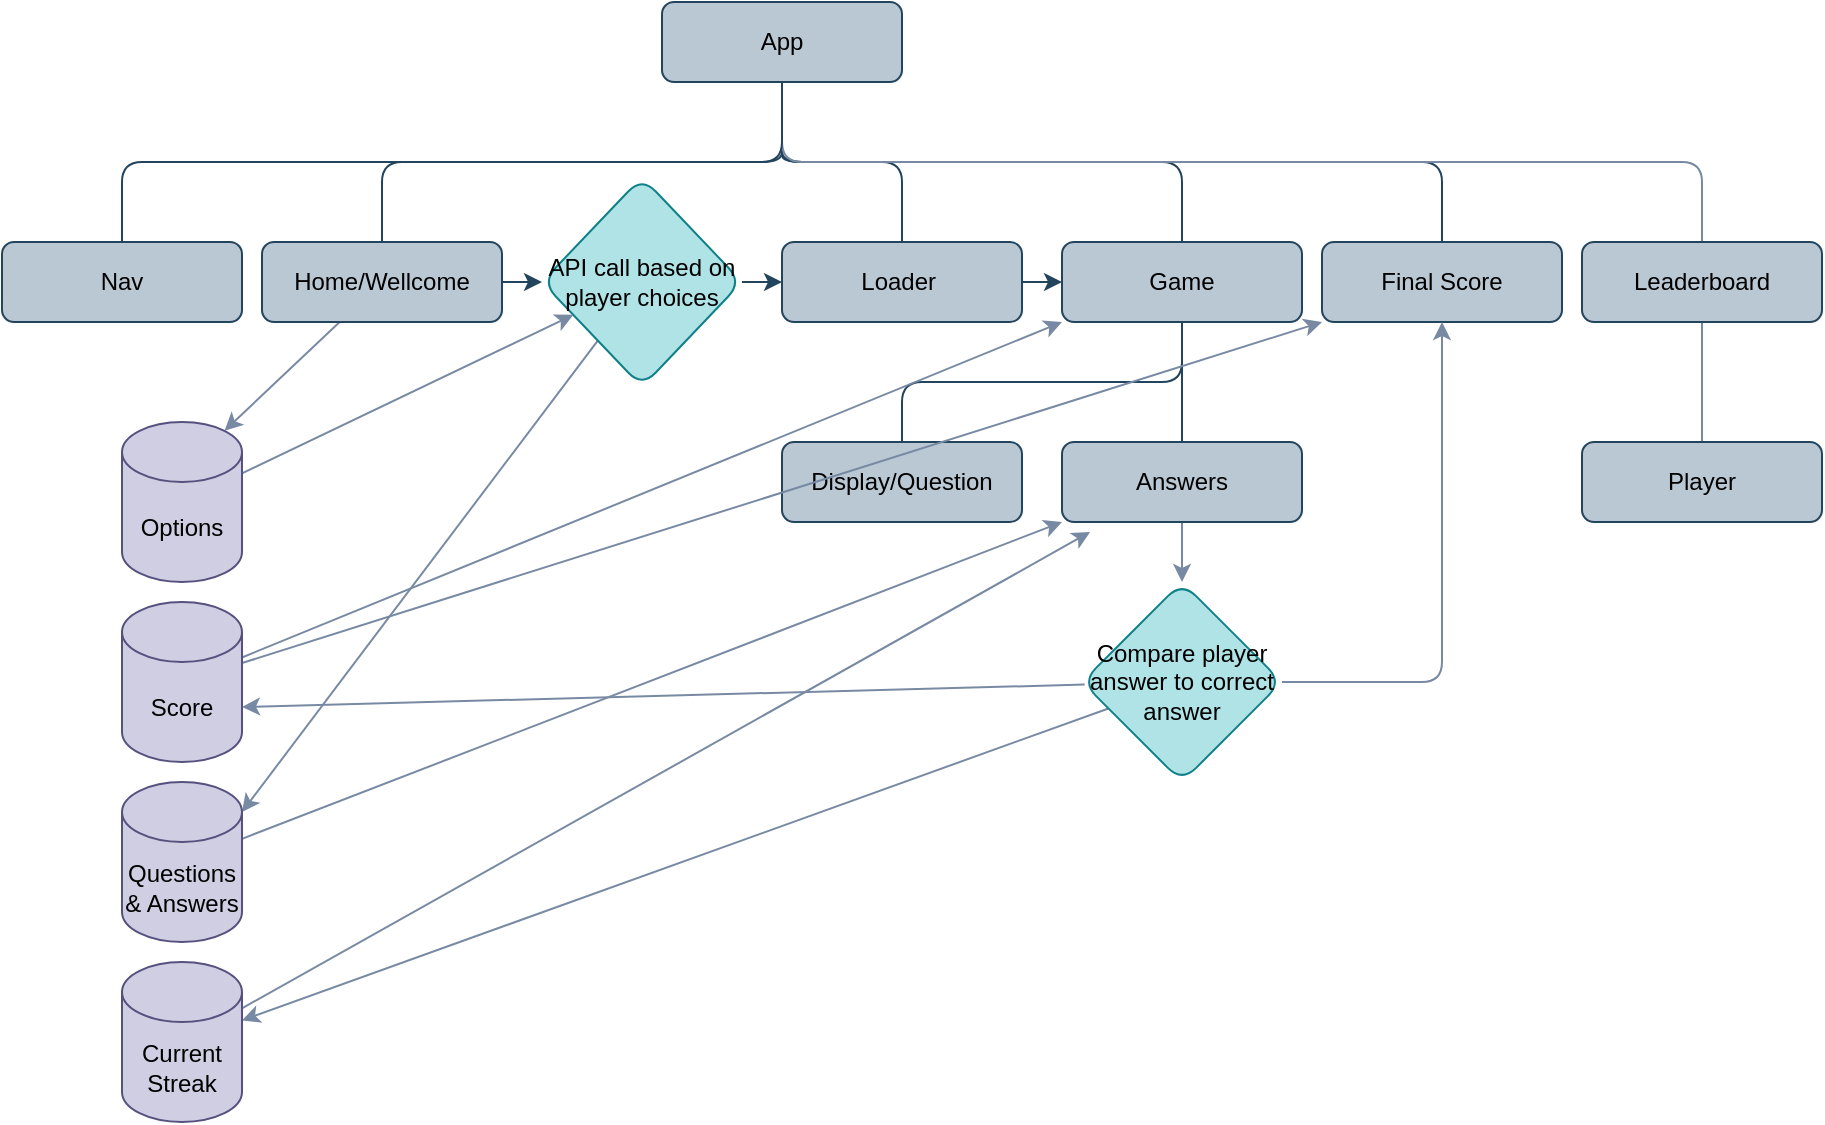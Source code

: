 <mxfile version="15.6.5" type="device"><diagram id="C5RBs43oDa-KdzZeNtuy" name="Page-1"><mxGraphModel dx="1024" dy="804" grid="1" gridSize="10" guides="1" tooltips="1" connect="1" arrows="1" fold="1" page="1" pageScale="1" pageWidth="1169" pageHeight="1654" math="0" shadow="0"><root><mxCell id="WIyWlLk6GJQsqaUBKTNV-0"/><mxCell id="WIyWlLk6GJQsqaUBKTNV-1" parent="WIyWlLk6GJQsqaUBKTNV-0"/><mxCell id="nAD_mk_o8a4FUwYRXqwt-26" value="" style="edgeStyle=orthogonalEdgeStyle;sketch=0;orthogonalLoop=1;jettySize=auto;html=1;labelBackgroundColor=none;fontColor=#46495D;strokeColor=#23445d;fillColor=#bac8d3;" edge="1" parent="WIyWlLk6GJQsqaUBKTNV-1" source="WIyWlLk6GJQsqaUBKTNV-7" target="nAD_mk_o8a4FUwYRXqwt-25"><mxGeometry relative="1" as="geometry"/></mxCell><mxCell id="nAD_mk_o8a4FUwYRXqwt-61" style="edgeStyle=none;rounded=0;sketch=0;orthogonalLoop=1;jettySize=auto;html=1;entryX=0.855;entryY=0;entryDx=0;entryDy=4.35;entryPerimeter=0;labelBackgroundColor=none;fontColor=default;endArrow=classic;endFill=1;strokeColor=#788AA3;fillColor=#B2C9AB;" edge="1" parent="WIyWlLk6GJQsqaUBKTNV-1" source="WIyWlLk6GJQsqaUBKTNV-7" target="nAD_mk_o8a4FUwYRXqwt-60"><mxGeometry relative="1" as="geometry"/></mxCell><mxCell id="WIyWlLk6GJQsqaUBKTNV-7" value="Home/Wellcome&lt;br&gt;" style="whiteSpace=wrap;html=1;fontSize=12;glass=0;strokeWidth=1;shadow=0;fillColor=#bac8d3;strokeColor=#23445d;rounded=1;labelBackgroundColor=none;fontColor=default;" parent="WIyWlLk6GJQsqaUBKTNV-1" vertex="1"><mxGeometry x="140" y="140" width="120" height="40" as="geometry"/></mxCell><mxCell id="nAD_mk_o8a4FUwYRXqwt-18" value="" style="edgeStyle=orthogonalEdgeStyle;sketch=0;orthogonalLoop=1;jettySize=auto;html=1;labelBackgroundColor=default;fontColor=#46495D;strokeColor=#23445d;fillColor=#bac8d3;endArrow=none;endFill=0;" edge="1" parent="WIyWlLk6GJQsqaUBKTNV-1" target="WIyWlLk6GJQsqaUBKTNV-7"><mxGeometry relative="1" as="geometry"><mxPoint x="400" y="90" as="sourcePoint"/><Array as="points"><mxPoint x="400" y="100"/><mxPoint x="200" y="100"/></Array></mxGeometry></mxCell><mxCell id="nAD_mk_o8a4FUwYRXqwt-35" value="" style="edgeStyle=orthogonalEdgeStyle;sketch=0;orthogonalLoop=1;jettySize=auto;html=1;labelBackgroundColor=default;fontColor=#46495D;strokeColor=#23445d;fillColor=#bac8d3;endArrow=none;endFill=0;" edge="1" parent="WIyWlLk6GJQsqaUBKTNV-1" target="nAD_mk_o8a4FUwYRXqwt-27"><mxGeometry relative="1" as="geometry"><mxPoint x="400" y="90" as="sourcePoint"/><Array as="points"><mxPoint x="400" y="100"/><mxPoint x="460" y="100"/></Array></mxGeometry></mxCell><mxCell id="nAD_mk_o8a4FUwYRXqwt-36" value="" style="edgeStyle=orthogonalEdgeStyle;sketch=0;orthogonalLoop=1;jettySize=auto;html=1;labelBackgroundColor=default;fontColor=#46495D;strokeColor=#23445d;fillColor=#bac8d3;entryX=0.5;entryY=0;entryDx=0;entryDy=0;endArrow=none;endFill=0;" edge="1" parent="WIyWlLk6GJQsqaUBKTNV-1" target="nAD_mk_o8a4FUwYRXqwt-33"><mxGeometry relative="1" as="geometry"><mxPoint x="400" y="93" as="sourcePoint"/><Array as="points"><mxPoint x="400" y="100"/><mxPoint x="600" y="100"/></Array></mxGeometry></mxCell><mxCell id="nAD_mk_o8a4FUwYRXqwt-41" style="edgeStyle=orthogonalEdgeStyle;sketch=0;orthogonalLoop=1;jettySize=auto;html=1;labelBackgroundColor=default;fontColor=#46495D;endArrow=none;endFill=0;strokeColor=#23445d;fillColor=#bac8d3;" edge="1" parent="WIyWlLk6GJQsqaUBKTNV-1" target="nAD_mk_o8a4FUwYRXqwt-39"><mxGeometry relative="1" as="geometry"><mxPoint x="400" y="90" as="sourcePoint"/><Array as="points"><mxPoint x="400" y="100"/><mxPoint x="730" y="100"/></Array></mxGeometry></mxCell><mxCell id="nAD_mk_o8a4FUwYRXqwt-64" style="edgeStyle=orthogonalEdgeStyle;sketch=0;orthogonalLoop=1;jettySize=auto;html=1;entryX=0.5;entryY=0;entryDx=0;entryDy=0;labelBackgroundColor=none;fontColor=default;endArrow=none;endFill=0;strokeColor=none;fillColor=#B2C9AB;rounded=1;" edge="1" parent="WIyWlLk6GJQsqaUBKTNV-1" source="nAD_mk_o8a4FUwYRXqwt-0" target="nAD_mk_o8a4FUwYRXqwt-63"><mxGeometry relative="1" as="geometry"><Array as="points"><mxPoint x="400" y="100"/><mxPoint x="760" y="100"/></Array></mxGeometry></mxCell><mxCell id="nAD_mk_o8a4FUwYRXqwt-65" style="edgeStyle=orthogonalEdgeStyle;rounded=1;sketch=0;orthogonalLoop=1;jettySize=auto;html=1;entryX=0.5;entryY=0;entryDx=0;entryDy=0;labelBackgroundColor=none;fontColor=default;endArrow=none;endFill=0;strokeColor=#788AA3;fillColor=#B2C9AB;" edge="1" parent="WIyWlLk6GJQsqaUBKTNV-1" source="nAD_mk_o8a4FUwYRXqwt-0" target="nAD_mk_o8a4FUwYRXqwt-63"><mxGeometry relative="1" as="geometry"><Array as="points"><mxPoint x="400" y="100"/><mxPoint x="860" y="100"/></Array></mxGeometry></mxCell><mxCell id="nAD_mk_o8a4FUwYRXqwt-0" value="App" style="whiteSpace=wrap;html=1;fillColor=#bac8d3;strokeColor=#23445d;rounded=1;fontColor=default;" vertex="1" parent="WIyWlLk6GJQsqaUBKTNV-1"><mxGeometry x="340" y="20" width="120" height="40" as="geometry"/></mxCell><mxCell id="nAD_mk_o8a4FUwYRXqwt-2" value="Nav" style="whiteSpace=wrap;html=1;fillColor=#bac8d3;strokeColor=#23445d;rounded=1;fontColor=default;labelBackgroundColor=none;" vertex="1" parent="WIyWlLk6GJQsqaUBKTNV-1"><mxGeometry x="10" y="140" width="120" height="40" as="geometry"/></mxCell><mxCell id="nAD_mk_o8a4FUwYRXqwt-20" value="" style="edgeStyle=orthogonalEdgeStyle;sketch=0;orthogonalLoop=1;jettySize=auto;html=1;labelBackgroundColor=default;fontColor=#46495D;strokeColor=#23445d;fillColor=#bac8d3;entryX=0.5;entryY=0;entryDx=0;entryDy=0;exitX=0.5;exitY=1;exitDx=0;exitDy=0;endArrow=none;endFill=0;" edge="1" parent="WIyWlLk6GJQsqaUBKTNV-1" source="nAD_mk_o8a4FUwYRXqwt-0" target="nAD_mk_o8a4FUwYRXqwt-2"><mxGeometry relative="1" as="geometry"><mxPoint x="400" y="90" as="sourcePoint"/><mxPoint x="470" y="140" as="targetPoint"/><Array as="points"><mxPoint x="400" y="100"/><mxPoint x="70" y="100"/></Array></mxGeometry></mxCell><mxCell id="nAD_mk_o8a4FUwYRXqwt-32" value="" style="edgeStyle=orthogonalEdgeStyle;sketch=0;orthogonalLoop=1;jettySize=auto;html=1;labelBackgroundColor=none;fontColor=#46495D;strokeColor=#23445d;fillColor=#bac8d3;" edge="1" parent="WIyWlLk6GJQsqaUBKTNV-1" source="nAD_mk_o8a4FUwYRXqwt-25" target="nAD_mk_o8a4FUwYRXqwt-27"><mxGeometry relative="1" as="geometry"/></mxCell><mxCell id="nAD_mk_o8a4FUwYRXqwt-59" style="edgeStyle=none;rounded=0;sketch=0;orthogonalLoop=1;jettySize=auto;html=1;entryX=1;entryY=0;entryDx=0;entryDy=15;entryPerimeter=0;labelBackgroundColor=none;fontColor=default;endArrow=classic;endFill=1;strokeColor=#788AA3;fillColor=#B2C9AB;" edge="1" parent="WIyWlLk6GJQsqaUBKTNV-1" source="nAD_mk_o8a4FUwYRXqwt-25" target="nAD_mk_o8a4FUwYRXqwt-49"><mxGeometry relative="1" as="geometry"/></mxCell><mxCell id="nAD_mk_o8a4FUwYRXqwt-25" value="API call based on player choices" style="rhombus;whiteSpace=wrap;html=1;sketch=0;strokeColor=#0e8088;fillColor=#b0e3e6;rounded=1;fontColor=default;labelBackgroundColor=none;" vertex="1" parent="WIyWlLk6GJQsqaUBKTNV-1"><mxGeometry x="280" y="107.5" width="100" height="105" as="geometry"/></mxCell><mxCell id="nAD_mk_o8a4FUwYRXqwt-34" value="" style="edgeStyle=orthogonalEdgeStyle;sketch=0;orthogonalLoop=1;jettySize=auto;html=1;labelBackgroundColor=none;fontColor=#46495D;strokeColor=#23445d;fillColor=#bac8d3;" edge="1" parent="WIyWlLk6GJQsqaUBKTNV-1" source="nAD_mk_o8a4FUwYRXqwt-27" target="nAD_mk_o8a4FUwYRXqwt-33"><mxGeometry relative="1" as="geometry"/></mxCell><mxCell id="nAD_mk_o8a4FUwYRXqwt-27" value="Loader&amp;nbsp;" style="whiteSpace=wrap;html=1;sketch=0;strokeColor=#23445d;fillColor=#bac8d3;rounded=1;fontColor=default;labelBackgroundColor=none;" vertex="1" parent="WIyWlLk6GJQsqaUBKTNV-1"><mxGeometry x="400" y="140" width="120" height="40" as="geometry"/></mxCell><mxCell id="nAD_mk_o8a4FUwYRXqwt-46" value="" style="edgeStyle=orthogonalEdgeStyle;rounded=1;sketch=0;orthogonalLoop=1;jettySize=auto;html=1;labelBackgroundColor=none;fontColor=#46495D;endArrow=classic;endFill=1;strokeColor=#788AA3;fillColor=#B2C9AB;" edge="1" parent="WIyWlLk6GJQsqaUBKTNV-1" source="nAD_mk_o8a4FUwYRXqwt-30" target="nAD_mk_o8a4FUwYRXqwt-45"><mxGeometry relative="1" as="geometry"/></mxCell><mxCell id="nAD_mk_o8a4FUwYRXqwt-30" value="Answers" style="whiteSpace=wrap;html=1;sketch=0;strokeColor=#23445d;fillColor=#bac8d3;rounded=1;fontColor=default;labelBackgroundColor=none;" vertex="1" parent="WIyWlLk6GJQsqaUBKTNV-1"><mxGeometry x="540" y="240" width="120" height="40" as="geometry"/></mxCell><mxCell id="nAD_mk_o8a4FUwYRXqwt-42" value="" style="edgeStyle=orthogonalEdgeStyle;sketch=0;orthogonalLoop=1;jettySize=auto;html=1;labelBackgroundColor=none;fontColor=#46495D;endArrow=none;endFill=0;strokeColor=#23445d;fillColor=#bac8d3;" edge="1" parent="WIyWlLk6GJQsqaUBKTNV-1" source="nAD_mk_o8a4FUwYRXqwt-33" target="nAD_mk_o8a4FUwYRXqwt-30"><mxGeometry relative="1" as="geometry"/></mxCell><mxCell id="nAD_mk_o8a4FUwYRXqwt-43" style="edgeStyle=orthogonalEdgeStyle;sketch=0;orthogonalLoop=1;jettySize=auto;html=1;entryX=0.5;entryY=0;entryDx=0;entryDy=0;labelBackgroundColor=none;fontColor=#46495D;endArrow=none;endFill=0;strokeColor=#23445d;fillColor=#bac8d3;" edge="1" parent="WIyWlLk6GJQsqaUBKTNV-1" source="nAD_mk_o8a4FUwYRXqwt-33" target="nAD_mk_o8a4FUwYRXqwt-38"><mxGeometry relative="1" as="geometry"><Array as="points"><mxPoint x="600" y="210"/><mxPoint x="460" y="210"/></Array></mxGeometry></mxCell><mxCell id="nAD_mk_o8a4FUwYRXqwt-33" value="Game" style="whiteSpace=wrap;html=1;sketch=0;strokeColor=#23445d;fillColor=#bac8d3;rounded=1;fontColor=default;labelBackgroundColor=none;" vertex="1" parent="WIyWlLk6GJQsqaUBKTNV-1"><mxGeometry x="540" y="140" width="120" height="40" as="geometry"/></mxCell><mxCell id="nAD_mk_o8a4FUwYRXqwt-38" value="Display/Question" style="whiteSpace=wrap;html=1;sketch=0;strokeColor=#23445d;fillColor=#bac8d3;rounded=1;fontColor=default;labelBackgroundColor=none;" vertex="1" parent="WIyWlLk6GJQsqaUBKTNV-1"><mxGeometry x="400" y="240" width="120" height="40" as="geometry"/></mxCell><mxCell id="nAD_mk_o8a4FUwYRXqwt-39" value="Final Score" style="whiteSpace=wrap;html=1;sketch=0;strokeColor=#23445d;fillColor=#bac8d3;rounded=1;fontColor=default;labelBackgroundColor=none;" vertex="1" parent="WIyWlLk6GJQsqaUBKTNV-1"><mxGeometry x="670" y="140" width="120" height="40" as="geometry"/></mxCell><mxCell id="nAD_mk_o8a4FUwYRXqwt-47" style="edgeStyle=orthogonalEdgeStyle;rounded=1;sketch=0;orthogonalLoop=1;jettySize=auto;html=1;entryX=0.5;entryY=1;entryDx=0;entryDy=0;labelBackgroundColor=default;fontColor=#46495D;endArrow=classic;endFill=1;strokeColor=#788AA3;fillColor=#B2C9AB;" edge="1" parent="WIyWlLk6GJQsqaUBKTNV-1" source="nAD_mk_o8a4FUwYRXqwt-45" target="nAD_mk_o8a4FUwYRXqwt-39"><mxGeometry relative="1" as="geometry"/></mxCell><mxCell id="nAD_mk_o8a4FUwYRXqwt-57" style="edgeStyle=none;rounded=0;sketch=0;orthogonalLoop=1;jettySize=auto;html=1;entryX=1;entryY=0;entryDx=0;entryDy=52.5;entryPerimeter=0;labelBackgroundColor=none;fontColor=default;endArrow=classic;endFill=1;strokeColor=#788AA3;fillColor=#B2C9AB;" edge="1" parent="WIyWlLk6GJQsqaUBKTNV-1" source="nAD_mk_o8a4FUwYRXqwt-45" target="nAD_mk_o8a4FUwYRXqwt-48"><mxGeometry relative="1" as="geometry"/></mxCell><mxCell id="nAD_mk_o8a4FUwYRXqwt-58" style="edgeStyle=none;rounded=0;sketch=0;orthogonalLoop=1;jettySize=auto;html=1;labelBackgroundColor=none;fontColor=default;endArrow=classic;endFill=1;strokeColor=#788AA3;fillColor=#B2C9AB;" edge="1" parent="WIyWlLk6GJQsqaUBKTNV-1" source="nAD_mk_o8a4FUwYRXqwt-45" target="nAD_mk_o8a4FUwYRXqwt-50"><mxGeometry relative="1" as="geometry"/></mxCell><mxCell id="nAD_mk_o8a4FUwYRXqwt-45" value="Compare player answer to correct answer" style="rhombus;whiteSpace=wrap;html=1;rounded=1;sketch=0;strokeColor=#0e8088;fillColor=#b0e3e6;fontColor=default;labelBackgroundColor=none;" vertex="1" parent="WIyWlLk6GJQsqaUBKTNV-1"><mxGeometry x="550" y="310" width="100" height="100" as="geometry"/></mxCell><mxCell id="nAD_mk_o8a4FUwYRXqwt-51" style="rounded=0;sketch=0;orthogonalLoop=1;jettySize=auto;html=1;entryX=0;entryY=1;entryDx=0;entryDy=0;labelBackgroundColor=default;fontColor=#46495D;endArrow=classic;endFill=1;strokeColor=#788AA3;fillColor=#B2C9AB;" edge="1" parent="WIyWlLk6GJQsqaUBKTNV-1" source="nAD_mk_o8a4FUwYRXqwt-48" target="nAD_mk_o8a4FUwYRXqwt-33"><mxGeometry relative="1" as="geometry"/></mxCell><mxCell id="nAD_mk_o8a4FUwYRXqwt-52" style="edgeStyle=none;rounded=0;sketch=0;orthogonalLoop=1;jettySize=auto;html=1;entryX=0;entryY=1;entryDx=0;entryDy=0;labelBackgroundColor=default;fontColor=default;endArrow=classic;endFill=1;strokeColor=#788AA3;fillColor=#B2C9AB;" edge="1" parent="WIyWlLk6GJQsqaUBKTNV-1" source="nAD_mk_o8a4FUwYRXqwt-48" target="nAD_mk_o8a4FUwYRXqwt-39"><mxGeometry relative="1" as="geometry"/></mxCell><mxCell id="nAD_mk_o8a4FUwYRXqwt-48" value="Score" style="shape=cylinder3;whiteSpace=wrap;html=1;boundedLbl=1;backgroundOutline=1;size=15;rounded=1;sketch=0;strokeColor=#56517e;fillColor=#d0cee2;fontColor=default;" vertex="1" parent="WIyWlLk6GJQsqaUBKTNV-1"><mxGeometry x="70" y="320" width="60" height="80" as="geometry"/></mxCell><mxCell id="nAD_mk_o8a4FUwYRXqwt-53" style="edgeStyle=none;rounded=0;sketch=0;orthogonalLoop=1;jettySize=auto;html=1;entryX=0;entryY=1;entryDx=0;entryDy=0;labelBackgroundColor=default;fontColor=default;endArrow=classic;endFill=1;strokeColor=#788AA3;fillColor=#B2C9AB;" edge="1" parent="WIyWlLk6GJQsqaUBKTNV-1" source="nAD_mk_o8a4FUwYRXqwt-49" target="nAD_mk_o8a4FUwYRXqwt-30"><mxGeometry relative="1" as="geometry"/></mxCell><mxCell id="nAD_mk_o8a4FUwYRXqwt-49" value="Questions &amp;amp; Answers" style="shape=cylinder3;whiteSpace=wrap;html=1;boundedLbl=1;backgroundOutline=1;size=15;rounded=1;sketch=0;strokeColor=#56517e;fillColor=#d0cee2;fontColor=default;" vertex="1" parent="WIyWlLk6GJQsqaUBKTNV-1"><mxGeometry x="70" y="410" width="60" height="80" as="geometry"/></mxCell><mxCell id="nAD_mk_o8a4FUwYRXqwt-55" style="edgeStyle=none;rounded=0;sketch=0;orthogonalLoop=1;jettySize=auto;html=1;entryX=0.117;entryY=1.125;entryDx=0;entryDy=0;entryPerimeter=0;labelBackgroundColor=default;fontColor=default;endArrow=classic;endFill=1;strokeColor=#788AA3;fillColor=#B2C9AB;" edge="1" parent="WIyWlLk6GJQsqaUBKTNV-1" source="nAD_mk_o8a4FUwYRXqwt-50" target="nAD_mk_o8a4FUwYRXqwt-30"><mxGeometry relative="1" as="geometry"/></mxCell><mxCell id="nAD_mk_o8a4FUwYRXqwt-50" value="Current Streak&lt;br&gt;" style="shape=cylinder3;whiteSpace=wrap;html=1;boundedLbl=1;backgroundOutline=1;size=15;rounded=1;sketch=0;strokeColor=#56517e;fillColor=#d0cee2;fontColor=default;" vertex="1" parent="WIyWlLk6GJQsqaUBKTNV-1"><mxGeometry x="70" y="500" width="60" height="80" as="geometry"/></mxCell><mxCell id="nAD_mk_o8a4FUwYRXqwt-62" style="edgeStyle=none;rounded=0;sketch=0;orthogonalLoop=1;jettySize=auto;html=1;labelBackgroundColor=none;fontColor=default;endArrow=classic;endFill=1;strokeColor=#788AA3;fillColor=#B2C9AB;" edge="1" parent="WIyWlLk6GJQsqaUBKTNV-1" source="nAD_mk_o8a4FUwYRXqwt-60" target="nAD_mk_o8a4FUwYRXqwt-25"><mxGeometry relative="1" as="geometry"/></mxCell><mxCell id="nAD_mk_o8a4FUwYRXqwt-60" value="Options" style="shape=cylinder3;whiteSpace=wrap;html=1;boundedLbl=1;backgroundOutline=1;size=15;rounded=1;labelBackgroundColor=none;sketch=0;strokeColor=#56517e;fillColor=#d0cee2;fontColor=default;" vertex="1" parent="WIyWlLk6GJQsqaUBKTNV-1"><mxGeometry x="70" y="230" width="60" height="80" as="geometry"/></mxCell><mxCell id="nAD_mk_o8a4FUwYRXqwt-67" value="" style="edgeStyle=orthogonalEdgeStyle;rounded=1;sketch=0;orthogonalLoop=1;jettySize=auto;html=1;labelBackgroundColor=none;fontColor=default;endArrow=none;endFill=0;strokeColor=#788AA3;fillColor=#B2C9AB;" edge="1" parent="WIyWlLk6GJQsqaUBKTNV-1" source="nAD_mk_o8a4FUwYRXqwt-63" target="nAD_mk_o8a4FUwYRXqwt-66"><mxGeometry relative="1" as="geometry"/></mxCell><mxCell id="nAD_mk_o8a4FUwYRXqwt-63" value="Leaderboard" style="whiteSpace=wrap;html=1;sketch=0;strokeColor=#23445d;fillColor=#bac8d3;rounded=1;fontColor=default;labelBackgroundColor=none;" vertex="1" parent="WIyWlLk6GJQsqaUBKTNV-1"><mxGeometry x="800" y="140" width="120" height="40" as="geometry"/></mxCell><mxCell id="nAD_mk_o8a4FUwYRXqwt-66" value="Player" style="whiteSpace=wrap;html=1;rounded=1;strokeColor=#23445d;fillColor=#bac8d3;sketch=0;fontColor=default;" vertex="1" parent="WIyWlLk6GJQsqaUBKTNV-1"><mxGeometry x="800" y="240" width="120" height="40" as="geometry"/></mxCell></root></mxGraphModel></diagram></mxfile>